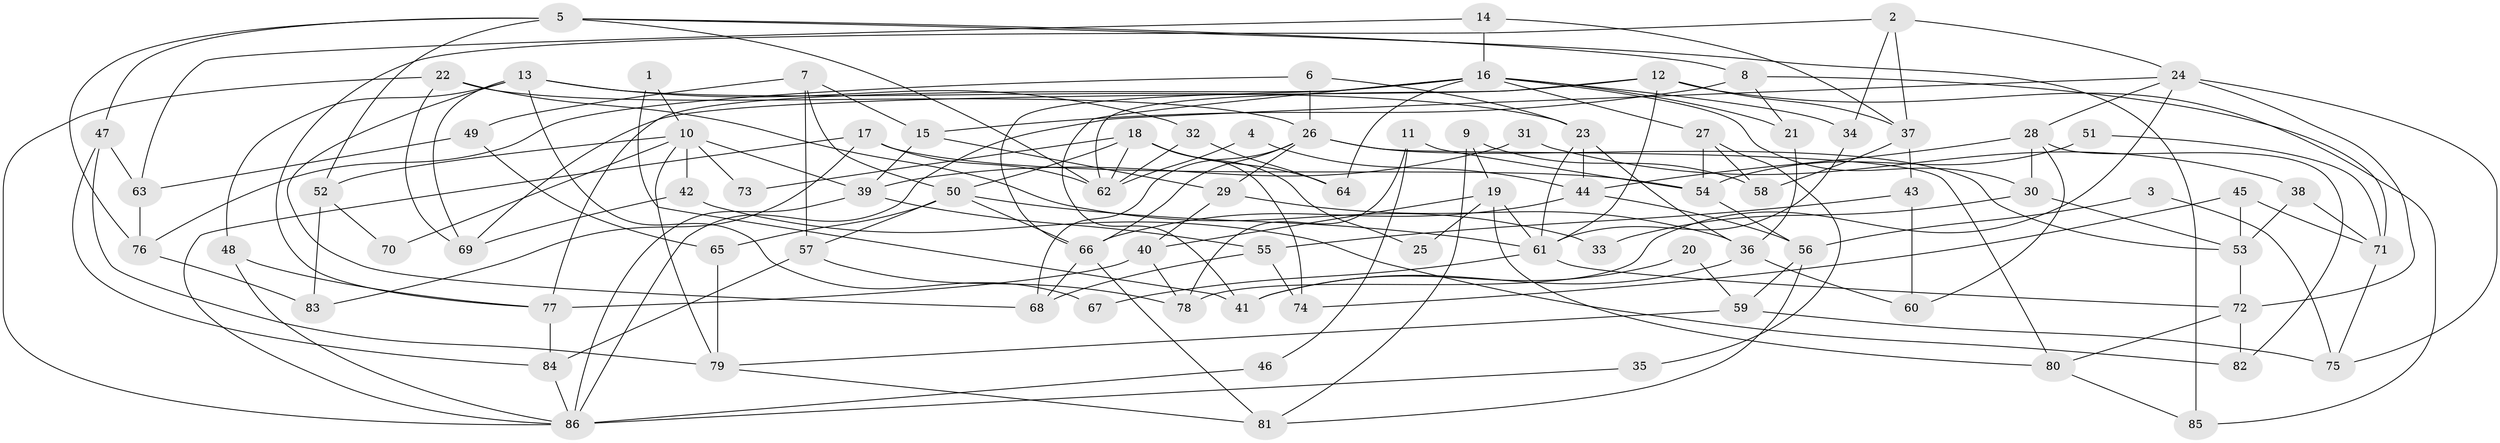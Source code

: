 // coarse degree distribution, {4: 0.1346153846153846, 8: 0.09615384615384616, 5: 0.1346153846153846, 7: 0.057692307692307696, 3: 0.15384615384615385, 6: 0.21153846153846154, 9: 0.038461538461538464, 12: 0.019230769230769232, 2: 0.1346153846153846, 10: 0.019230769230769232}
// Generated by graph-tools (version 1.1) at 2025/52/02/27/25 19:52:07]
// undirected, 86 vertices, 172 edges
graph export_dot {
graph [start="1"]
  node [color=gray90,style=filled];
  1;
  2;
  3;
  4;
  5;
  6;
  7;
  8;
  9;
  10;
  11;
  12;
  13;
  14;
  15;
  16;
  17;
  18;
  19;
  20;
  21;
  22;
  23;
  24;
  25;
  26;
  27;
  28;
  29;
  30;
  31;
  32;
  33;
  34;
  35;
  36;
  37;
  38;
  39;
  40;
  41;
  42;
  43;
  44;
  45;
  46;
  47;
  48;
  49;
  50;
  51;
  52;
  53;
  54;
  55;
  56;
  57;
  58;
  59;
  60;
  61;
  62;
  63;
  64;
  65;
  66;
  67;
  68;
  69;
  70;
  71;
  72;
  73;
  74;
  75;
  76;
  77;
  78;
  79;
  80;
  81;
  82;
  83;
  84;
  85;
  86;
  1 -- 10;
  1 -- 41;
  2 -- 34;
  2 -- 37;
  2 -- 24;
  2 -- 77;
  3 -- 56;
  3 -- 75;
  4 -- 44;
  4 -- 62;
  5 -- 85;
  5 -- 76;
  5 -- 8;
  5 -- 47;
  5 -- 52;
  5 -- 62;
  6 -- 76;
  6 -- 26;
  6 -- 23;
  7 -- 57;
  7 -- 50;
  7 -- 15;
  7 -- 49;
  8 -- 15;
  8 -- 21;
  8 -- 71;
  9 -- 19;
  9 -- 81;
  9 -- 58;
  10 -- 39;
  10 -- 79;
  10 -- 42;
  10 -- 52;
  10 -- 70;
  10 -- 73;
  11 -- 78;
  11 -- 54;
  11 -- 46;
  12 -- 62;
  12 -- 61;
  12 -- 37;
  12 -- 69;
  12 -- 85;
  13 -- 68;
  13 -- 69;
  13 -- 23;
  13 -- 32;
  13 -- 48;
  13 -- 67;
  14 -- 37;
  14 -- 16;
  14 -- 63;
  15 -- 39;
  15 -- 29;
  16 -- 21;
  16 -- 77;
  16 -- 27;
  16 -- 30;
  16 -- 34;
  16 -- 41;
  16 -- 64;
  16 -- 66;
  17 -- 62;
  17 -- 86;
  17 -- 54;
  17 -- 83;
  18 -- 64;
  18 -- 50;
  18 -- 25;
  18 -- 62;
  18 -- 73;
  18 -- 74;
  19 -- 40;
  19 -- 61;
  19 -- 25;
  19 -- 80;
  20 -- 41;
  20 -- 59;
  21 -- 36;
  22 -- 86;
  22 -- 26;
  22 -- 33;
  22 -- 69;
  23 -- 36;
  23 -- 44;
  23 -- 61;
  24 -- 72;
  24 -- 28;
  24 -- 75;
  24 -- 78;
  24 -- 86;
  26 -- 80;
  26 -- 53;
  26 -- 29;
  26 -- 66;
  26 -- 68;
  27 -- 54;
  27 -- 35;
  27 -- 58;
  28 -- 44;
  28 -- 30;
  28 -- 60;
  28 -- 82;
  29 -- 36;
  29 -- 40;
  30 -- 33;
  30 -- 53;
  31 -- 38;
  31 -- 39;
  32 -- 62;
  32 -- 64;
  34 -- 61;
  35 -- 86;
  36 -- 41;
  36 -- 60;
  37 -- 58;
  37 -- 43;
  38 -- 71;
  38 -- 53;
  39 -- 55;
  39 -- 86;
  40 -- 77;
  40 -- 78;
  42 -- 69;
  42 -- 82;
  43 -- 60;
  43 -- 55;
  44 -- 66;
  44 -- 56;
  45 -- 71;
  45 -- 74;
  45 -- 53;
  46 -- 86;
  47 -- 84;
  47 -- 63;
  47 -- 79;
  48 -- 77;
  48 -- 86;
  49 -- 63;
  49 -- 65;
  50 -- 61;
  50 -- 66;
  50 -- 57;
  50 -- 65;
  51 -- 71;
  51 -- 54;
  52 -- 70;
  52 -- 83;
  53 -- 72;
  54 -- 56;
  55 -- 68;
  55 -- 74;
  56 -- 81;
  56 -- 59;
  57 -- 78;
  57 -- 84;
  59 -- 79;
  59 -- 75;
  61 -- 72;
  61 -- 67;
  63 -- 76;
  65 -- 79;
  66 -- 68;
  66 -- 81;
  71 -- 75;
  72 -- 82;
  72 -- 80;
  76 -- 83;
  77 -- 84;
  79 -- 81;
  80 -- 85;
  84 -- 86;
}
